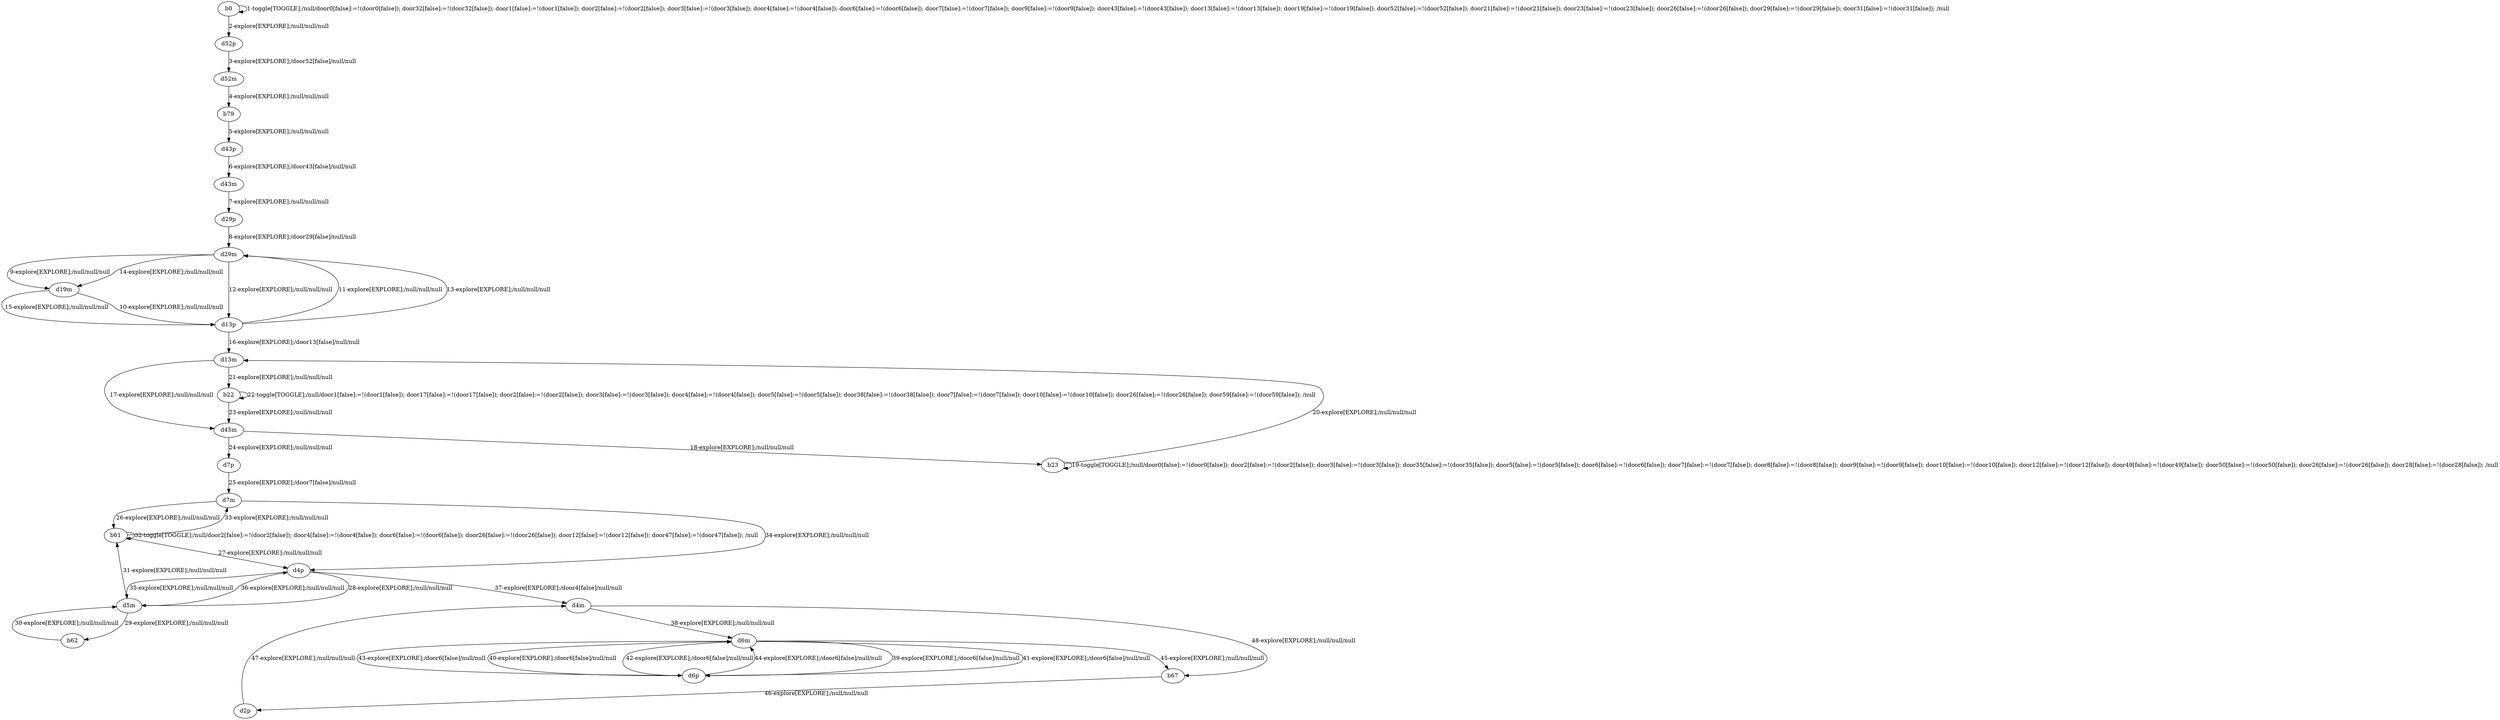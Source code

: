 # Total number of goals covered by this test: 1
# d4m --> b67

digraph g {
"b0" -> "b0" [label = "1-toggle[TOGGLE];/null/door0[false]:=!(door0[false]); door32[false]:=!(door32[false]); door1[false]:=!(door1[false]); door2[false]:=!(door2[false]); door3[false]:=!(door3[false]); door4[false]:=!(door4[false]); door6[false]:=!(door6[false]); door7[false]:=!(door7[false]); door9[false]:=!(door9[false]); door43[false]:=!(door43[false]); door13[false]:=!(door13[false]); door19[false]:=!(door19[false]); door52[false]:=!(door52[false]); door21[false]:=!(door21[false]); door23[false]:=!(door23[false]); door26[false]:=!(door26[false]); door29[false]:=!(door29[false]); door31[false]:=!(door31[false]); /null"];
"b0" -> "d52p" [label = "2-explore[EXPLORE];/null/null/null"];
"d52p" -> "d52m" [label = "3-explore[EXPLORE];/door52[false]/null/null"];
"d52m" -> "b79" [label = "4-explore[EXPLORE];/null/null/null"];
"b79" -> "d43p" [label = "5-explore[EXPLORE];/null/null/null"];
"d43p" -> "d43m" [label = "6-explore[EXPLORE];/door43[false]/null/null"];
"d43m" -> "d29p" [label = "7-explore[EXPLORE];/null/null/null"];
"d29p" -> "d29m" [label = "8-explore[EXPLORE];/door29[false]/null/null"];
"d29m" -> "d19m" [label = "9-explore[EXPLORE];/null/null/null"];
"d19m" -> "d13p" [label = "10-explore[EXPLORE];/null/null/null"];
"d13p" -> "d29m" [label = "11-explore[EXPLORE];/null/null/null"];
"d29m" -> "d13p" [label = "12-explore[EXPLORE];/null/null/null"];
"d13p" -> "d29m" [label = "13-explore[EXPLORE];/null/null/null"];
"d29m" -> "d19m" [label = "14-explore[EXPLORE];/null/null/null"];
"d19m" -> "d13p" [label = "15-explore[EXPLORE];/null/null/null"];
"d13p" -> "d13m" [label = "16-explore[EXPLORE];/door13[false]/null/null"];
"d13m" -> "d45m" [label = "17-explore[EXPLORE];/null/null/null"];
"d45m" -> "b23" [label = "18-explore[EXPLORE];/null/null/null"];
"b23" -> "b23" [label = "19-toggle[TOGGLE];/null/door0[false]:=!(door0[false]); door2[false]:=!(door2[false]); door3[false]:=!(door3[false]); door35[false]:=!(door35[false]); door5[false]:=!(door5[false]); door6[false]:=!(door6[false]); door7[false]:=!(door7[false]); door8[false]:=!(door8[false]); door9[false]:=!(door9[false]); door10[false]:=!(door10[false]); door12[false]:=!(door12[false]); door49[false]:=!(door49[false]); door50[false]:=!(door50[false]); door26[false]:=!(door26[false]); door28[false]:=!(door28[false]); /null"];
"b23" -> "d13m" [label = "20-explore[EXPLORE];/null/null/null"];
"d13m" -> "b22" [label = "21-explore[EXPLORE];/null/null/null"];
"b22" -> "b22" [label = "22-toggle[TOGGLE];/null/door1[false]:=!(door1[false]); door17[false]:=!(door17[false]); door2[false]:=!(door2[false]); door3[false]:=!(door3[false]); door4[false]:=!(door4[false]); door5[false]:=!(door5[false]); door38[false]:=!(door38[false]); door7[false]:=!(door7[false]); door10[false]:=!(door10[false]); door26[false]:=!(door26[false]); door59[false]:=!(door59[false]); /null"];
"b22" -> "d45m" [label = "23-explore[EXPLORE];/null/null/null"];
"d45m" -> "d7p" [label = "24-explore[EXPLORE];/null/null/null"];
"d7p" -> "d7m" [label = "25-explore[EXPLORE];/door7[false]/null/null"];
"d7m" -> "b61" [label = "26-explore[EXPLORE];/null/null/null"];
"b61" -> "d4p" [label = "27-explore[EXPLORE];/null/null/null"];
"d4p" -> "d5m" [label = "28-explore[EXPLORE];/null/null/null"];
"d5m" -> "b62" [label = "29-explore[EXPLORE];/null/null/null"];
"b62" -> "d5m" [label = "30-explore[EXPLORE];/null/null/null"];
"d5m" -> "b61" [label = "31-explore[EXPLORE];/null/null/null"];
"b61" -> "b61" [label = "32-toggle[TOGGLE];/null/door2[false]:=!(door2[false]); door4[false]:=!(door4[false]); door6[false]:=!(door6[false]); door26[false]:=!(door26[false]); door12[false]:=!(door12[false]); door47[false]:=!(door47[false]); /null"];
"b61" -> "d7m" [label = "33-explore[EXPLORE];/null/null/null"];
"d7m" -> "d4p" [label = "34-explore[EXPLORE];/null/null/null"];
"d4p" -> "d5m" [label = "35-explore[EXPLORE];/null/null/null"];
"d5m" -> "d4p" [label = "36-explore[EXPLORE];/null/null/null"];
"d4p" -> "d4m" [label = "37-explore[EXPLORE];/door4[false]/null/null"];
"d4m" -> "d6m" [label = "38-explore[EXPLORE];/null/null/null"];
"d6m" -> "d6p" [label = "39-explore[EXPLORE];/door6[false]/null/null"];
"d6p" -> "d6m" [label = "40-explore[EXPLORE];/door6[false]/null/null"];
"d6m" -> "d6p" [label = "41-explore[EXPLORE];/door6[false]/null/null"];
"d6p" -> "d6m" [label = "42-explore[EXPLORE];/door6[false]/null/null"];
"d6m" -> "d6p" [label = "43-explore[EXPLORE];/door6[false]/null/null"];
"d6p" -> "d6m" [label = "44-explore[EXPLORE];/door6[false]/null/null"];
"d6m" -> "b67" [label = "45-explore[EXPLORE];/null/null/null"];
"b67" -> "d2p" [label = "46-explore[EXPLORE];/null/null/null"];
"d2p" -> "d4m" [label = "47-explore[EXPLORE];/null/null/null"];
"d4m" -> "b67" [label = "48-explore[EXPLORE];/null/null/null"];
}